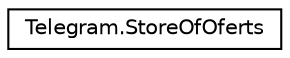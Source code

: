 digraph "Graphical Class Hierarchy"
{
 // INTERACTIVE_SVG=YES
 // LATEX_PDF_SIZE
  edge [fontname="Helvetica",fontsize="10",labelfontname="Helvetica",labelfontsize="10"];
  node [fontname="Helvetica",fontsize="10",shape=record];
  rankdir="LR";
  Node0 [label="Telegram.StoreOfOferts",height=0.2,width=0.4,color="black", fillcolor="white", style="filled",URL="$classTelegram_1_1StoreOfOferts.html",tooltip=" "];
}
